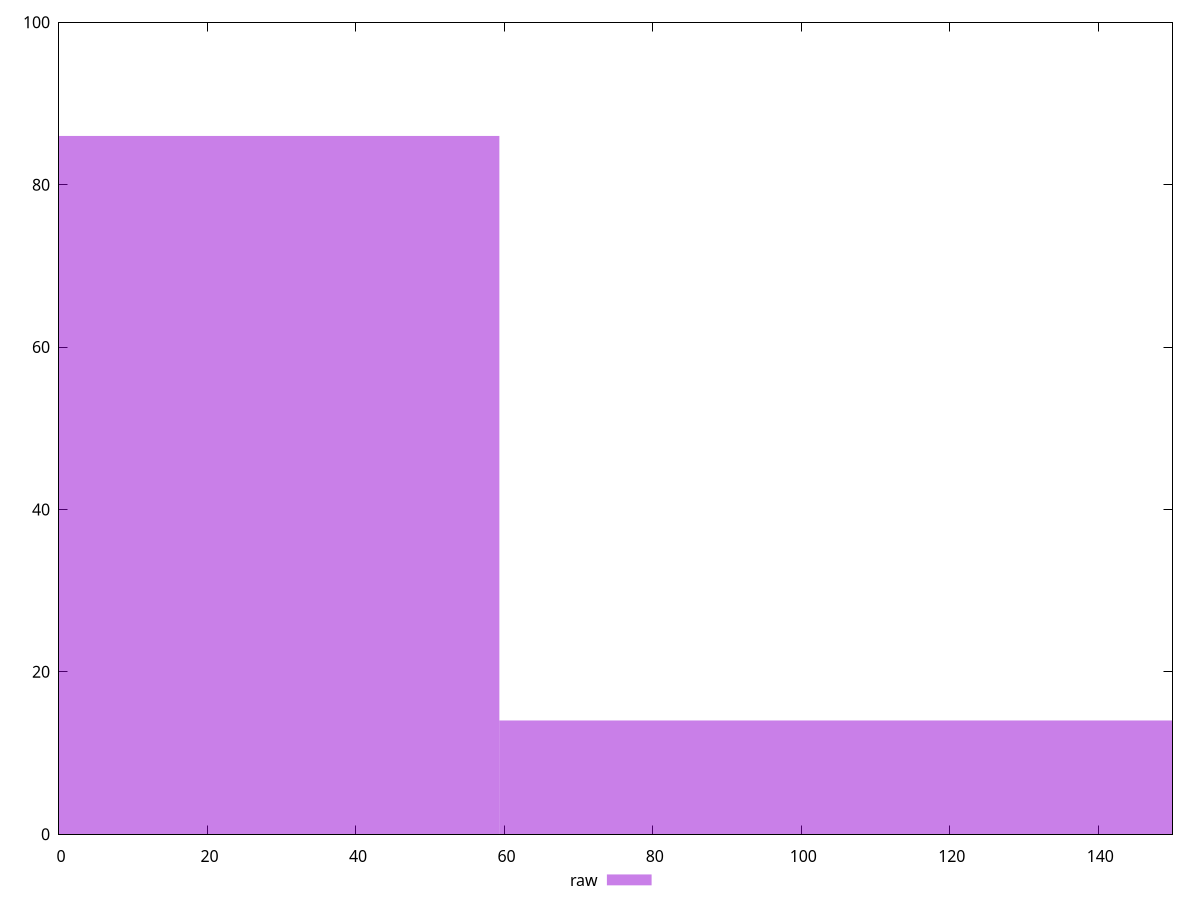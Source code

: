 reset

$raw <<EOF
0 86
118.64382934429044 14
EOF

set key outside below
set boxwidth 118.64382934429044
set xrange [0:150]
set yrange [0:100]
set trange [0:100]
set style fill transparent solid 0.5 noborder
set terminal svg size 640, 490 enhanced background rgb 'white'
set output "report_00018_2021-02-10T15-25-16.877Z/unminified-css/samples/pages+cached/raw/histogram.svg"

plot $raw title "raw" with boxes

reset
